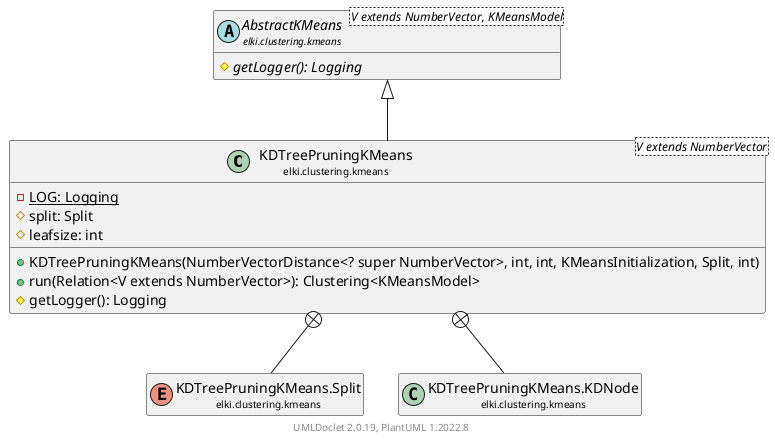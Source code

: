 @startuml
    remove .*\.(Instance|Par|Parameterizer|Factory)$
    set namespaceSeparator none
    hide empty fields
    hide empty methods

    class "<size:14>KDTreePruningKMeans\n<size:10>elki.clustering.kmeans" as elki.clustering.kmeans.KDTreePruningKMeans<V extends NumberVector> [[KDTreePruningKMeans.html]] {
        {static} -LOG: Logging
        #split: Split
        #leafsize: int
        +KDTreePruningKMeans(NumberVectorDistance<? super NumberVector>, int, int, KMeansInitialization, Split, int)
        +run(Relation<V extends NumberVector>): Clustering<KMeansModel>
        #getLogger(): Logging
    }

    abstract class "<size:14>AbstractKMeans\n<size:10>elki.clustering.kmeans" as elki.clustering.kmeans.AbstractKMeans<V extends NumberVector, KMeansModel> [[AbstractKMeans.html]] {
        {abstract} #getLogger(): Logging
    }
    enum "<size:14>KDTreePruningKMeans.Split\n<size:10>elki.clustering.kmeans" as elki.clustering.kmeans.KDTreePruningKMeans.Split [[KDTreePruningKMeans.Split.html]]
    class "<size:14>KDTreePruningKMeans.Instance\n<size:10>elki.clustering.kmeans" as elki.clustering.kmeans.KDTreePruningKMeans.Instance [[KDTreePruningKMeans.Instance.html]]
    class "<size:14>KDTreePruningKMeans.KDNode\n<size:10>elki.clustering.kmeans" as elki.clustering.kmeans.KDTreePruningKMeans.KDNode [[KDTreePruningKMeans.KDNode.html]]
    class "<size:14>KDTreePruningKMeans.Par\n<size:10>elki.clustering.kmeans" as elki.clustering.kmeans.KDTreePruningKMeans.Par<V extends NumberVector> [[KDTreePruningKMeans.Par.html]]

    elki.clustering.kmeans.AbstractKMeans <|-- elki.clustering.kmeans.KDTreePruningKMeans
    elki.clustering.kmeans.KDTreePruningKMeans +-- elki.clustering.kmeans.KDTreePruningKMeans.Split
    elki.clustering.kmeans.KDTreePruningKMeans +-- elki.clustering.kmeans.KDTreePruningKMeans.Instance
    elki.clustering.kmeans.KDTreePruningKMeans +-- elki.clustering.kmeans.KDTreePruningKMeans.KDNode
    elki.clustering.kmeans.KDTreePruningKMeans +-- elki.clustering.kmeans.KDTreePruningKMeans.Par

    center footer UMLDoclet 2.0.19, PlantUML 1.2022.8
@enduml

